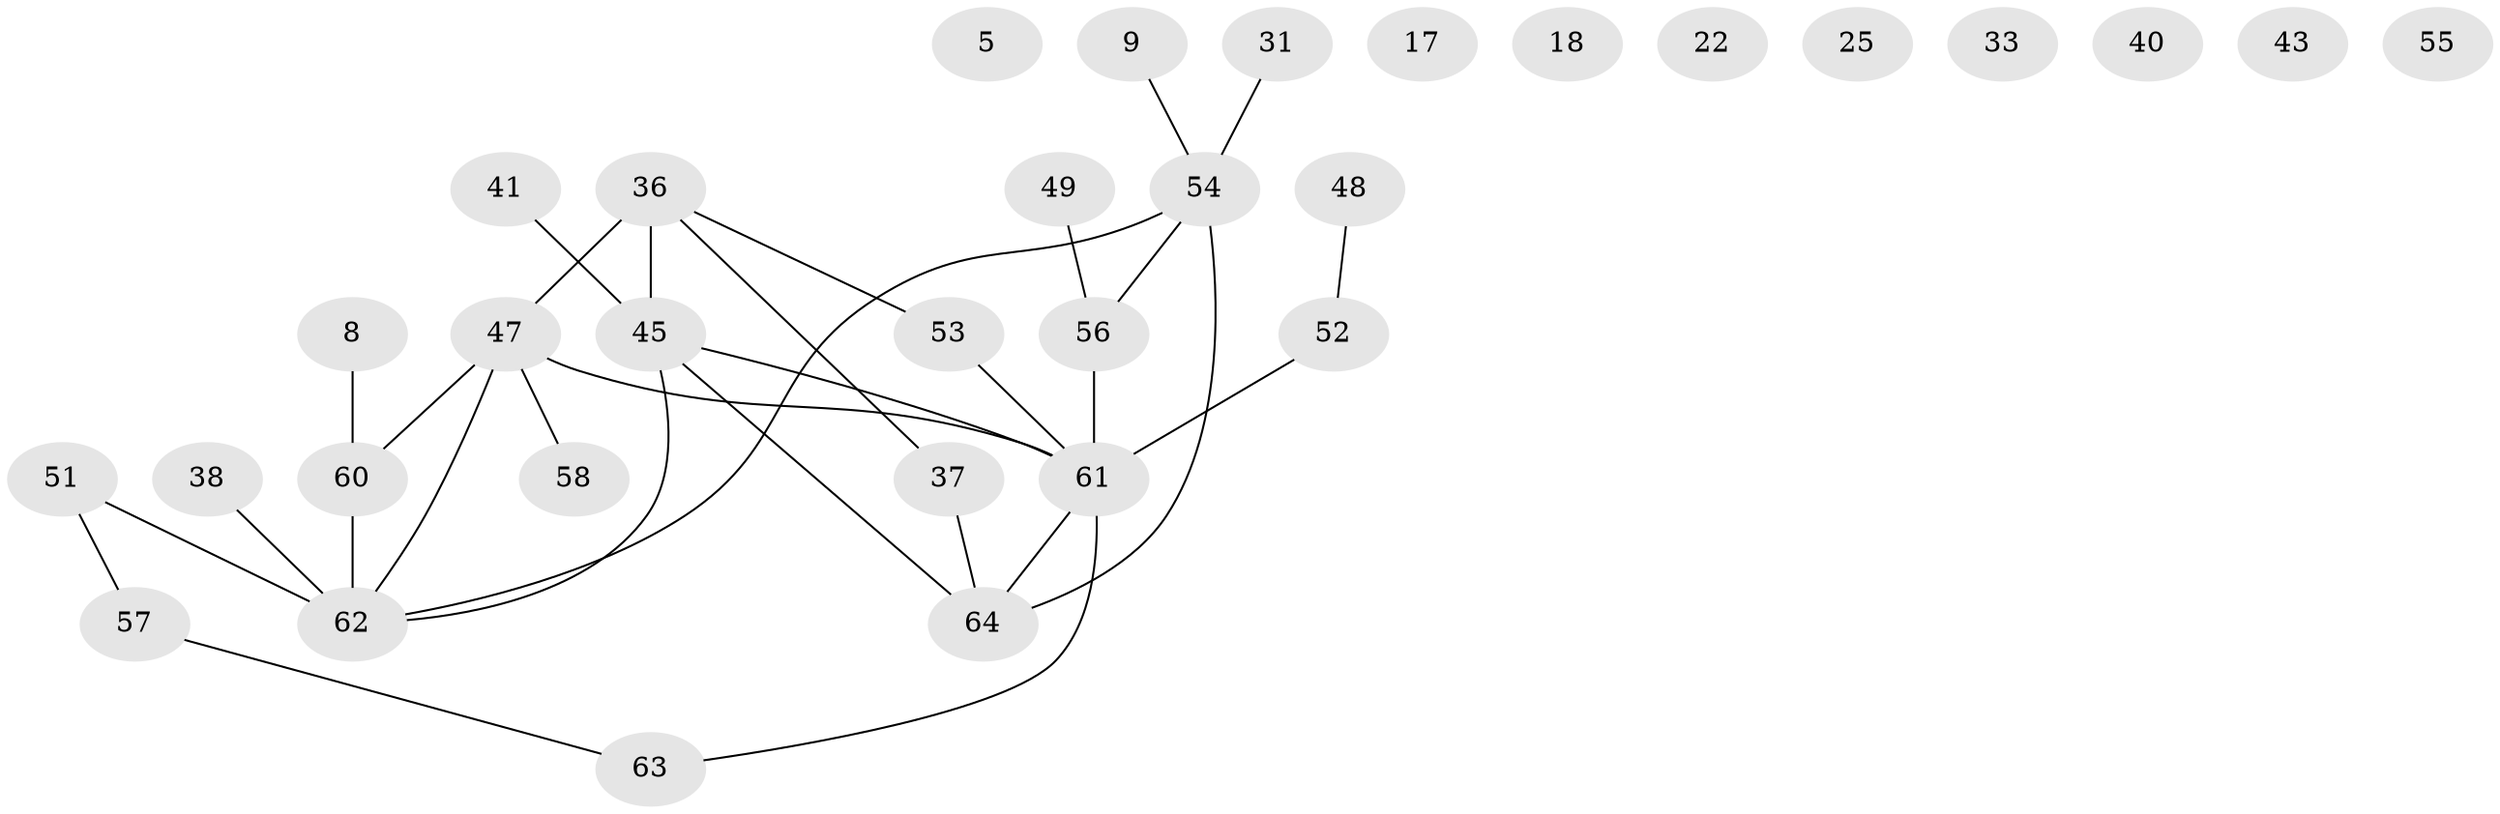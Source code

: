 // original degree distribution, {2: 0.359375, 3: 0.1875, 0: 0.140625, 1: 0.140625, 6: 0.0625, 4: 0.09375, 5: 0.015625}
// Generated by graph-tools (version 1.1) at 2025/39/03/09/25 04:39:33]
// undirected, 32 vertices, 31 edges
graph export_dot {
graph [start="1"]
  node [color=gray90,style=filled];
  5;
  8;
  9;
  17;
  18;
  22;
  25;
  31 [super="+6"];
  33;
  36 [super="+32"];
  37 [super="+21"];
  38;
  40;
  41;
  43;
  45;
  47 [super="+11+12+15+46+28"];
  48 [super="+35"];
  49;
  51;
  52;
  53;
  54 [super="+29"];
  55;
  56 [super="+34"];
  57;
  58;
  60 [super="+10+30"];
  61 [super="+16+20+44"];
  62 [super="+50+59"];
  63 [super="+14"];
  64 [super="+27"];
  8 -- 60;
  9 -- 54;
  31 -- 54;
  36 -- 45 [weight=2];
  36 -- 37;
  36 -- 53;
  36 -- 47 [weight=2];
  37 -- 64;
  38 -- 62;
  41 -- 45;
  45 -- 61;
  45 -- 64;
  45 -- 62;
  47 -- 58;
  47 -- 61 [weight=2];
  47 -- 62;
  47 -- 60 [weight=2];
  48 -- 52;
  49 -- 56 [weight=2];
  51 -- 57;
  51 -- 62;
  52 -- 61;
  53 -- 61;
  54 -- 56;
  54 -- 64 [weight=2];
  54 -- 62;
  56 -- 61 [weight=3];
  57 -- 63;
  60 -- 62 [weight=2];
  61 -- 64;
  61 -- 63;
}
